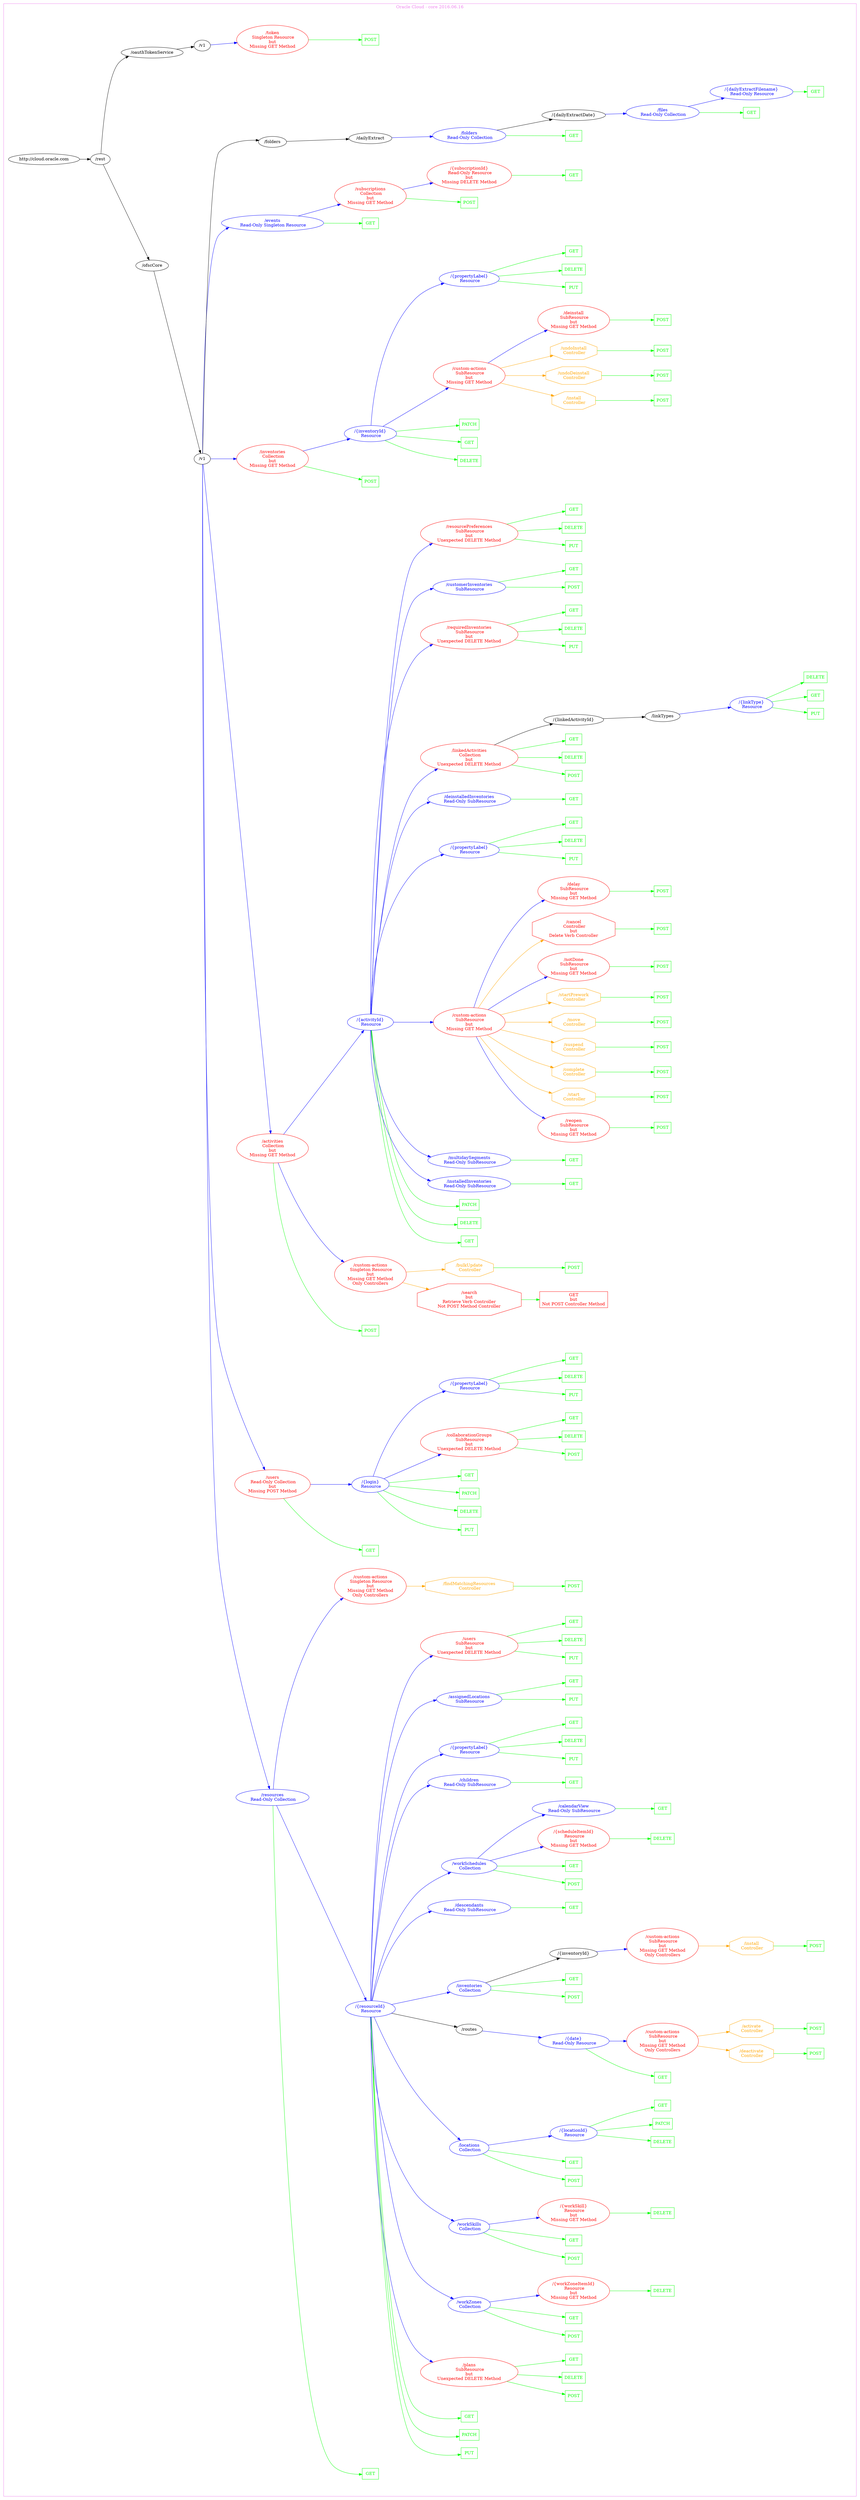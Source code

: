 digraph Cloud_Computing_REST_API {
rankdir="LR";
subgraph cluster_0 {
label="Oracle Cloud - core 2016.06.16"
color=violet
fontcolor=violet
subgraph cluster_1 {
label=""
color=white
fontcolor=white
node1 [label="http://cloud.oracle.com", shape="ellipse", color="black", fontcolor="black"]
node1 -> node2 [color="black", fontcolor="black"]
subgraph cluster_2 {
label=""
color=white
fontcolor=white
node2 [label="/rest", shape="ellipse", color="black", fontcolor="black"]
node2 -> node3 [color="black", fontcolor="black"]
subgraph cluster_3 {
label=""
color=white
fontcolor=white
node3 [label="/ofscCore", shape="ellipse", color="black", fontcolor="black"]
node3 -> node4 [color="black", fontcolor="black"]
subgraph cluster_4 {
label=""
color=white
fontcolor=white
node4 [label="/v1", shape="ellipse", color="black", fontcolor="black"]
node4 -> node5 [color="blue", fontcolor="blue"]
subgraph cluster_5 {
label=""
color=white
fontcolor=white
node5 [label="/resources\n Read-Only Collection", shape="ellipse", color="blue", fontcolor="blue"]
node5 -> node6 [color="green", fontcolor="green"]
subgraph cluster_6 {
label=""
color=white
fontcolor=white
node6 [label="GET", shape="box", color="green", fontcolor="green"]
}
node5 -> node7 [color="blue", fontcolor="blue"]
subgraph cluster_7 {
label=""
color=white
fontcolor=white
node7 [label="/{resourceId}\n Resource", shape="ellipse", color="blue", fontcolor="blue"]
node7 -> node8 [color="green", fontcolor="green"]
subgraph cluster_8 {
label=""
color=white
fontcolor=white
node8 [label="PUT", shape="box", color="green", fontcolor="green"]
}
node7 -> node9 [color="green", fontcolor="green"]
subgraph cluster_9 {
label=""
color=white
fontcolor=white
node9 [label="PATCH", shape="box", color="green", fontcolor="green"]
}
node7 -> node10 [color="green", fontcolor="green"]
subgraph cluster_10 {
label=""
color=white
fontcolor=white
node10 [label="GET", shape="box", color="green", fontcolor="green"]
}
node7 -> node11 [color="blue", fontcolor="blue"]
subgraph cluster_11 {
label=""
color=white
fontcolor=white
node11 [label="/plans\n SubResource\nbut\nUnexpected DELETE Method", shape="ellipse", color="red", fontcolor="red"]
node11 -> node12 [color="green", fontcolor="green"]
subgraph cluster_12 {
label=""
color=white
fontcolor=white
node12 [label="POST", shape="box", color="green", fontcolor="green"]
}
node11 -> node13 [color="green", fontcolor="green"]
subgraph cluster_13 {
label=""
color=white
fontcolor=white
node13 [label="DELETE", shape="box", color="green", fontcolor="green"]
}
node11 -> node14 [color="green", fontcolor="green"]
subgraph cluster_14 {
label=""
color=white
fontcolor=white
node14 [label="GET", shape="box", color="green", fontcolor="green"]
}
}
node7 -> node15 [color="blue", fontcolor="blue"]
subgraph cluster_15 {
label=""
color=white
fontcolor=white
node15 [label="/workZones\n Collection", shape="ellipse", color="blue", fontcolor="blue"]
node15 -> node16 [color="green", fontcolor="green"]
subgraph cluster_16 {
label=""
color=white
fontcolor=white
node16 [label="POST", shape="box", color="green", fontcolor="green"]
}
node15 -> node17 [color="green", fontcolor="green"]
subgraph cluster_17 {
label=""
color=white
fontcolor=white
node17 [label="GET", shape="box", color="green", fontcolor="green"]
}
node15 -> node18 [color="blue", fontcolor="blue"]
subgraph cluster_18 {
label=""
color=white
fontcolor=white
node18 [label="/{workZoneItemId}\n Resource\nbut\nMissing GET Method", shape="ellipse", color="red", fontcolor="red"]
node18 -> node19 [color="green", fontcolor="green"]
subgraph cluster_19 {
label=""
color=white
fontcolor=white
node19 [label="DELETE", shape="box", color="green", fontcolor="green"]
}
}
}
node7 -> node20 [color="blue", fontcolor="blue"]
subgraph cluster_20 {
label=""
color=white
fontcolor=white
node20 [label="/workSkills\n Collection", shape="ellipse", color="blue", fontcolor="blue"]
node20 -> node21 [color="green", fontcolor="green"]
subgraph cluster_21 {
label=""
color=white
fontcolor=white
node21 [label="POST", shape="box", color="green", fontcolor="green"]
}
node20 -> node22 [color="green", fontcolor="green"]
subgraph cluster_22 {
label=""
color=white
fontcolor=white
node22 [label="GET", shape="box", color="green", fontcolor="green"]
}
node20 -> node23 [color="blue", fontcolor="blue"]
subgraph cluster_23 {
label=""
color=white
fontcolor=white
node23 [label="/{workSkill}\n Resource\nbut\nMissing GET Method", shape="ellipse", color="red", fontcolor="red"]
node23 -> node24 [color="green", fontcolor="green"]
subgraph cluster_24 {
label=""
color=white
fontcolor=white
node24 [label="DELETE", shape="box", color="green", fontcolor="green"]
}
}
}
node7 -> node25 [color="blue", fontcolor="blue"]
subgraph cluster_25 {
label=""
color=white
fontcolor=white
node25 [label="/locations\n Collection", shape="ellipse", color="blue", fontcolor="blue"]
node25 -> node26 [color="green", fontcolor="green"]
subgraph cluster_26 {
label=""
color=white
fontcolor=white
node26 [label="POST", shape="box", color="green", fontcolor="green"]
}
node25 -> node27 [color="green", fontcolor="green"]
subgraph cluster_27 {
label=""
color=white
fontcolor=white
node27 [label="GET", shape="box", color="green", fontcolor="green"]
}
node25 -> node28 [color="blue", fontcolor="blue"]
subgraph cluster_28 {
label=""
color=white
fontcolor=white
node28 [label="/{locationId}\n Resource", shape="ellipse", color="blue", fontcolor="blue"]
node28 -> node29 [color="green", fontcolor="green"]
subgraph cluster_29 {
label=""
color=white
fontcolor=white
node29 [label="DELETE", shape="box", color="green", fontcolor="green"]
}
node28 -> node30 [color="green", fontcolor="green"]
subgraph cluster_30 {
label=""
color=white
fontcolor=white
node30 [label="PATCH", shape="box", color="green", fontcolor="green"]
}
node28 -> node31 [color="green", fontcolor="green"]
subgraph cluster_31 {
label=""
color=white
fontcolor=white
node31 [label="GET", shape="box", color="green", fontcolor="green"]
}
}
}
node7 -> node32 [color="black", fontcolor="black"]
subgraph cluster_32 {
label=""
color=white
fontcolor=white
node32 [label="/routes", shape="ellipse", color="black", fontcolor="black"]
node32 -> node33 [color="blue", fontcolor="blue"]
subgraph cluster_33 {
label=""
color=white
fontcolor=white
node33 [label="/{date}\n Read-Only Resource", shape="ellipse", color="blue", fontcolor="blue"]
node33 -> node34 [color="green", fontcolor="green"]
subgraph cluster_34 {
label=""
color=white
fontcolor=white
node34 [label="GET", shape="box", color="green", fontcolor="green"]
}
node33 -> node35 [color="blue", fontcolor="blue"]
subgraph cluster_35 {
label=""
color=white
fontcolor=white
node35 [label="/custom-actions\n SubResource\nbut\nMissing GET Method\nOnly Controllers", shape="ellipse", color="red", fontcolor="red"]
node35 -> node36 [color="orange", fontcolor="orange"]
subgraph cluster_36 {
label=""
color=white
fontcolor=white
node36 [label="/deactivate\n Controller", shape="octagon", color="orange", fontcolor="orange"]
node36 -> node37 [color="green", fontcolor="green"]
subgraph cluster_37 {
label=""
color=white
fontcolor=white
node37 [label="POST", shape="box", color="green", fontcolor="green"]
}
}
node35 -> node38 [color="orange", fontcolor="orange"]
subgraph cluster_38 {
label=""
color=white
fontcolor=white
node38 [label="/activate\n Controller", shape="octagon", color="orange", fontcolor="orange"]
node38 -> node39 [color="green", fontcolor="green"]
subgraph cluster_39 {
label=""
color=white
fontcolor=white
node39 [label="POST", shape="box", color="green", fontcolor="green"]
}
}
}
}
}
node7 -> node40 [color="blue", fontcolor="blue"]
subgraph cluster_40 {
label=""
color=white
fontcolor=white
node40 [label="/inventories\n Collection", shape="ellipse", color="blue", fontcolor="blue"]
node40 -> node41 [color="green", fontcolor="green"]
subgraph cluster_41 {
label=""
color=white
fontcolor=white
node41 [label="POST", shape="box", color="green", fontcolor="green"]
}
node40 -> node42 [color="green", fontcolor="green"]
subgraph cluster_42 {
label=""
color=white
fontcolor=white
node42 [label="GET", shape="box", color="green", fontcolor="green"]
}
node40 -> node43 [color="black", fontcolor="black"]
subgraph cluster_43 {
label=""
color=white
fontcolor=white
node43 [label="/{inventoryId}", shape="ellipse", color="black", fontcolor="black"]
node43 -> node44 [color="blue", fontcolor="blue"]
subgraph cluster_44 {
label=""
color=white
fontcolor=white
node44 [label="/custom-actions\n SubResource\nbut\nMissing GET Method\nOnly Controllers", shape="ellipse", color="red", fontcolor="red"]
node44 -> node45 [color="orange", fontcolor="orange"]
subgraph cluster_45 {
label=""
color=white
fontcolor=white
node45 [label="/install\n Controller", shape="octagon", color="orange", fontcolor="orange"]
node45 -> node46 [color="green", fontcolor="green"]
subgraph cluster_46 {
label=""
color=white
fontcolor=white
node46 [label="POST", shape="box", color="green", fontcolor="green"]
}
}
}
}
}
node7 -> node47 [color="blue", fontcolor="blue"]
subgraph cluster_47 {
label=""
color=white
fontcolor=white
node47 [label="/descendants\n Read-Only SubResource", shape="ellipse", color="blue", fontcolor="blue"]
node47 -> node48 [color="green", fontcolor="green"]
subgraph cluster_48 {
label=""
color=white
fontcolor=white
node48 [label="GET", shape="box", color="green", fontcolor="green"]
}
}
node7 -> node49 [color="blue", fontcolor="blue"]
subgraph cluster_49 {
label=""
color=white
fontcolor=white
node49 [label="/workSchedules\n Collection", shape="ellipse", color="blue", fontcolor="blue"]
node49 -> node50 [color="green", fontcolor="green"]
subgraph cluster_50 {
label=""
color=white
fontcolor=white
node50 [label="POST", shape="box", color="green", fontcolor="green"]
}
node49 -> node51 [color="green", fontcolor="green"]
subgraph cluster_51 {
label=""
color=white
fontcolor=white
node51 [label="GET", shape="box", color="green", fontcolor="green"]
}
node49 -> node52 [color="blue", fontcolor="blue"]
subgraph cluster_52 {
label=""
color=white
fontcolor=white
node52 [label="/{scheduleItemId}\n Resource\nbut\nMissing GET Method", shape="ellipse", color="red", fontcolor="red"]
node52 -> node53 [color="green", fontcolor="green"]
subgraph cluster_53 {
label=""
color=white
fontcolor=white
node53 [label="DELETE", shape="box", color="green", fontcolor="green"]
}
}
node49 -> node54 [color="blue", fontcolor="blue"]
subgraph cluster_54 {
label=""
color=white
fontcolor=white
node54 [label="/calendarView\n Read-Only SubResource", shape="ellipse", color="blue", fontcolor="blue"]
node54 -> node55 [color="green", fontcolor="green"]
subgraph cluster_55 {
label=""
color=white
fontcolor=white
node55 [label="GET", shape="box", color="green", fontcolor="green"]
}
}
}
node7 -> node56 [color="blue", fontcolor="blue"]
subgraph cluster_56 {
label=""
color=white
fontcolor=white
node56 [label="/children\n Read-Only SubResource", shape="ellipse", color="blue", fontcolor="blue"]
node56 -> node57 [color="green", fontcolor="green"]
subgraph cluster_57 {
label=""
color=white
fontcolor=white
node57 [label="GET", shape="box", color="green", fontcolor="green"]
}
}
node7 -> node58 [color="blue", fontcolor="blue"]
subgraph cluster_58 {
label=""
color=white
fontcolor=white
node58 [label="/{propertyLabel}\n Resource", shape="ellipse", color="blue", fontcolor="blue"]
node58 -> node59 [color="green", fontcolor="green"]
subgraph cluster_59 {
label=""
color=white
fontcolor=white
node59 [label="PUT", shape="box", color="green", fontcolor="green"]
}
node58 -> node60 [color="green", fontcolor="green"]
subgraph cluster_60 {
label=""
color=white
fontcolor=white
node60 [label="DELETE", shape="box", color="green", fontcolor="green"]
}
node58 -> node61 [color="green", fontcolor="green"]
subgraph cluster_61 {
label=""
color=white
fontcolor=white
node61 [label="GET", shape="box", color="green", fontcolor="green"]
}
}
node7 -> node62 [color="blue", fontcolor="blue"]
subgraph cluster_62 {
label=""
color=white
fontcolor=white
node62 [label="/assignedLocations\n SubResource", shape="ellipse", color="blue", fontcolor="blue"]
node62 -> node63 [color="green", fontcolor="green"]
subgraph cluster_63 {
label=""
color=white
fontcolor=white
node63 [label="PUT", shape="box", color="green", fontcolor="green"]
}
node62 -> node64 [color="green", fontcolor="green"]
subgraph cluster_64 {
label=""
color=white
fontcolor=white
node64 [label="GET", shape="box", color="green", fontcolor="green"]
}
}
node7 -> node65 [color="blue", fontcolor="blue"]
subgraph cluster_65 {
label=""
color=white
fontcolor=white
node65 [label="/users\n SubResource\nbut\nUnexpected DELETE Method", shape="ellipse", color="red", fontcolor="red"]
node65 -> node66 [color="green", fontcolor="green"]
subgraph cluster_66 {
label=""
color=white
fontcolor=white
node66 [label="PUT", shape="box", color="green", fontcolor="green"]
}
node65 -> node67 [color="green", fontcolor="green"]
subgraph cluster_67 {
label=""
color=white
fontcolor=white
node67 [label="DELETE", shape="box", color="green", fontcolor="green"]
}
node65 -> node68 [color="green", fontcolor="green"]
subgraph cluster_68 {
label=""
color=white
fontcolor=white
node68 [label="GET", shape="box", color="green", fontcolor="green"]
}
}
}
node5 -> node69 [color="blue", fontcolor="blue"]
subgraph cluster_69 {
label=""
color=white
fontcolor=white
node69 [label="/custom-actions\n Singleton Resource\nbut\nMissing GET Method\nOnly Controllers", shape="ellipse", color="red", fontcolor="red"]
node69 -> node70 [color="orange", fontcolor="orange"]
subgraph cluster_70 {
label=""
color=white
fontcolor=white
node70 [label="/findMatchingResources\n Controller", shape="octagon", color="orange", fontcolor="orange"]
node70 -> node71 [color="green", fontcolor="green"]
subgraph cluster_71 {
label=""
color=white
fontcolor=white
node71 [label="POST", shape="box", color="green", fontcolor="green"]
}
}
}
}
node4 -> node72 [color="blue", fontcolor="blue"]
subgraph cluster_72 {
label=""
color=white
fontcolor=white
node72 [label="/users\n Read-Only Collection\nbut\nMissing POST Method", shape="ellipse", color="red", fontcolor="red"]
node72 -> node73 [color="green", fontcolor="green"]
subgraph cluster_73 {
label=""
color=white
fontcolor=white
node73 [label="GET", shape="box", color="green", fontcolor="green"]
}
node72 -> node74 [color="blue", fontcolor="blue"]
subgraph cluster_74 {
label=""
color=white
fontcolor=white
node74 [label="/{login}\n Resource", shape="ellipse", color="blue", fontcolor="blue"]
node74 -> node75 [color="green", fontcolor="green"]
subgraph cluster_75 {
label=""
color=white
fontcolor=white
node75 [label="PUT", shape="box", color="green", fontcolor="green"]
}
node74 -> node76 [color="green", fontcolor="green"]
subgraph cluster_76 {
label=""
color=white
fontcolor=white
node76 [label="DELETE", shape="box", color="green", fontcolor="green"]
}
node74 -> node77 [color="green", fontcolor="green"]
subgraph cluster_77 {
label=""
color=white
fontcolor=white
node77 [label="PATCH", shape="box", color="green", fontcolor="green"]
}
node74 -> node78 [color="green", fontcolor="green"]
subgraph cluster_78 {
label=""
color=white
fontcolor=white
node78 [label="GET", shape="box", color="green", fontcolor="green"]
}
node74 -> node79 [color="blue", fontcolor="blue"]
subgraph cluster_79 {
label=""
color=white
fontcolor=white
node79 [label="/collaborationGroups\n SubResource\nbut\nUnexpected DELETE Method", shape="ellipse", color="red", fontcolor="red"]
node79 -> node80 [color="green", fontcolor="green"]
subgraph cluster_80 {
label=""
color=white
fontcolor=white
node80 [label="POST", shape="box", color="green", fontcolor="green"]
}
node79 -> node81 [color="green", fontcolor="green"]
subgraph cluster_81 {
label=""
color=white
fontcolor=white
node81 [label="DELETE", shape="box", color="green", fontcolor="green"]
}
node79 -> node82 [color="green", fontcolor="green"]
subgraph cluster_82 {
label=""
color=white
fontcolor=white
node82 [label="GET", shape="box", color="green", fontcolor="green"]
}
}
node74 -> node83 [color="blue", fontcolor="blue"]
subgraph cluster_83 {
label=""
color=white
fontcolor=white
node83 [label="/{propertyLabel}\n Resource", shape="ellipse", color="blue", fontcolor="blue"]
node83 -> node84 [color="green", fontcolor="green"]
subgraph cluster_84 {
label=""
color=white
fontcolor=white
node84 [label="PUT", shape="box", color="green", fontcolor="green"]
}
node83 -> node85 [color="green", fontcolor="green"]
subgraph cluster_85 {
label=""
color=white
fontcolor=white
node85 [label="DELETE", shape="box", color="green", fontcolor="green"]
}
node83 -> node86 [color="green", fontcolor="green"]
subgraph cluster_86 {
label=""
color=white
fontcolor=white
node86 [label="GET", shape="box", color="green", fontcolor="green"]
}
}
}
}
node4 -> node87 [color="blue", fontcolor="blue"]
subgraph cluster_87 {
label=""
color=white
fontcolor=white
node87 [label="/activities\n Collection\nbut\nMissing GET Method", shape="ellipse", color="red", fontcolor="red"]
node87 -> node88 [color="green", fontcolor="green"]
subgraph cluster_88 {
label=""
color=white
fontcolor=white
node88 [label="POST", shape="box", color="green", fontcolor="green"]
}
node87 -> node89 [color="blue", fontcolor="blue"]
subgraph cluster_89 {
label=""
color=white
fontcolor=white
node89 [label="/custom-actions\n Singleton Resource\nbut\nMissing GET Method\nOnly Controllers", shape="ellipse", color="red", fontcolor="red"]
node89 -> node90 [color="orange", fontcolor="orange"]
subgraph cluster_90 {
label=""
color=white
fontcolor=white
node90 [label="/search\nbut\nRetrieve Verb Controller\nNot POST Method Controller", shape="octagon", color="red", fontcolor="red"]
node90 -> node91 [color="green", fontcolor="green"]
subgraph cluster_91 {
label=""
color=white
fontcolor=white
node91 [label="GET\nbut\nNot POST Controller Method", shape="box", color="red", fontcolor="red"]
}
}
node89 -> node92 [color="orange", fontcolor="orange"]
subgraph cluster_92 {
label=""
color=white
fontcolor=white
node92 [label="/bulkUpdate\n Controller", shape="octagon", color="orange", fontcolor="orange"]
node92 -> node93 [color="green", fontcolor="green"]
subgraph cluster_93 {
label=""
color=white
fontcolor=white
node93 [label="POST", shape="box", color="green", fontcolor="green"]
}
}
}
node87 -> node94 [color="blue", fontcolor="blue"]
subgraph cluster_94 {
label=""
color=white
fontcolor=white
node94 [label="/{activityId}\n Resource", shape="ellipse", color="blue", fontcolor="blue"]
node94 -> node95 [color="green", fontcolor="green"]
subgraph cluster_95 {
label=""
color=white
fontcolor=white
node95 [label="GET", shape="box", color="green", fontcolor="green"]
}
node94 -> node96 [color="green", fontcolor="green"]
subgraph cluster_96 {
label=""
color=white
fontcolor=white
node96 [label="DELETE", shape="box", color="green", fontcolor="green"]
}
node94 -> node97 [color="green", fontcolor="green"]
subgraph cluster_97 {
label=""
color=white
fontcolor=white
node97 [label="PATCH", shape="box", color="green", fontcolor="green"]
}
node94 -> node98 [color="blue", fontcolor="blue"]
subgraph cluster_98 {
label=""
color=white
fontcolor=white
node98 [label="/installedInventories\n Read-Only SubResource", shape="ellipse", color="blue", fontcolor="blue"]
node98 -> node99 [color="green", fontcolor="green"]
subgraph cluster_99 {
label=""
color=white
fontcolor=white
node99 [label="GET", shape="box", color="green", fontcolor="green"]
}
}
node94 -> node100 [color="blue", fontcolor="blue"]
subgraph cluster_100 {
label=""
color=white
fontcolor=white
node100 [label="/multidaySegments\n Read-Only SubResource", shape="ellipse", color="blue", fontcolor="blue"]
node100 -> node101 [color="green", fontcolor="green"]
subgraph cluster_101 {
label=""
color=white
fontcolor=white
node101 [label="GET", shape="box", color="green", fontcolor="green"]
}
}
node94 -> node102 [color="blue", fontcolor="blue"]
subgraph cluster_102 {
label=""
color=white
fontcolor=white
node102 [label="/custom-actions\n SubResource\nbut\nMissing GET Method", shape="ellipse", color="red", fontcolor="red"]
node102 -> node103 [color="blue", fontcolor="blue"]
subgraph cluster_103 {
label=""
color=white
fontcolor=white
node103 [label="/reopen\n SubResource\nbut\nMissing GET Method", shape="ellipse", color="red", fontcolor="red"]
node103 -> node104 [color="green", fontcolor="green"]
subgraph cluster_104 {
label=""
color=white
fontcolor=white
node104 [label="POST", shape="box", color="green", fontcolor="green"]
}
}
node102 -> node105 [color="orange", fontcolor="orange"]
subgraph cluster_105 {
label=""
color=white
fontcolor=white
node105 [label="/start\n Controller", shape="octagon", color="orange", fontcolor="orange"]
node105 -> node106 [color="green", fontcolor="green"]
subgraph cluster_106 {
label=""
color=white
fontcolor=white
node106 [label="POST", shape="box", color="green", fontcolor="green"]
}
}
node102 -> node107 [color="orange", fontcolor="orange"]
subgraph cluster_107 {
label=""
color=white
fontcolor=white
node107 [label="/complete\n Controller", shape="octagon", color="orange", fontcolor="orange"]
node107 -> node108 [color="green", fontcolor="green"]
subgraph cluster_108 {
label=""
color=white
fontcolor=white
node108 [label="POST", shape="box", color="green", fontcolor="green"]
}
}
node102 -> node109 [color="orange", fontcolor="orange"]
subgraph cluster_109 {
label=""
color=white
fontcolor=white
node109 [label="/suspend\n Controller", shape="octagon", color="orange", fontcolor="orange"]
node109 -> node110 [color="green", fontcolor="green"]
subgraph cluster_110 {
label=""
color=white
fontcolor=white
node110 [label="POST", shape="box", color="green", fontcolor="green"]
}
}
node102 -> node111 [color="orange", fontcolor="orange"]
subgraph cluster_111 {
label=""
color=white
fontcolor=white
node111 [label="/move\n Controller", shape="octagon", color="orange", fontcolor="orange"]
node111 -> node112 [color="green", fontcolor="green"]
subgraph cluster_112 {
label=""
color=white
fontcolor=white
node112 [label="POST", shape="box", color="green", fontcolor="green"]
}
}
node102 -> node113 [color="orange", fontcolor="orange"]
subgraph cluster_113 {
label=""
color=white
fontcolor=white
node113 [label="/startPrework\n Controller", shape="octagon", color="orange", fontcolor="orange"]
node113 -> node114 [color="green", fontcolor="green"]
subgraph cluster_114 {
label=""
color=white
fontcolor=white
node114 [label="POST", shape="box", color="green", fontcolor="green"]
}
}
node102 -> node115 [color="blue", fontcolor="blue"]
subgraph cluster_115 {
label=""
color=white
fontcolor=white
node115 [label="/notDone\n SubResource\nbut\nMissing GET Method", shape="ellipse", color="red", fontcolor="red"]
node115 -> node116 [color="green", fontcolor="green"]
subgraph cluster_116 {
label=""
color=white
fontcolor=white
node116 [label="POST", shape="box", color="green", fontcolor="green"]
}
}
node102 -> node117 [color="orange", fontcolor="orange"]
subgraph cluster_117 {
label=""
color=white
fontcolor=white
node117 [label="/cancel\n Controller\nbut\nDelete Verb Controller", shape="octagon", color="red", fontcolor="red"]
node117 -> node118 [color="green", fontcolor="green"]
subgraph cluster_118 {
label=""
color=white
fontcolor=white
node118 [label="POST", shape="box", color="green", fontcolor="green"]
}
}
node102 -> node119 [color="blue", fontcolor="blue"]
subgraph cluster_119 {
label=""
color=white
fontcolor=white
node119 [label="/delay\n SubResource\nbut\nMissing GET Method", shape="ellipse", color="red", fontcolor="red"]
node119 -> node120 [color="green", fontcolor="green"]
subgraph cluster_120 {
label=""
color=white
fontcolor=white
node120 [label="POST", shape="box", color="green", fontcolor="green"]
}
}
}
node94 -> node121 [color="blue", fontcolor="blue"]
subgraph cluster_121 {
label=""
color=white
fontcolor=white
node121 [label="/{propertyLabel}\n Resource", shape="ellipse", color="blue", fontcolor="blue"]
node121 -> node122 [color="green", fontcolor="green"]
subgraph cluster_122 {
label=""
color=white
fontcolor=white
node122 [label="PUT", shape="box", color="green", fontcolor="green"]
}
node121 -> node123 [color="green", fontcolor="green"]
subgraph cluster_123 {
label=""
color=white
fontcolor=white
node123 [label="DELETE", shape="box", color="green", fontcolor="green"]
}
node121 -> node124 [color="green", fontcolor="green"]
subgraph cluster_124 {
label=""
color=white
fontcolor=white
node124 [label="GET", shape="box", color="green", fontcolor="green"]
}
}
node94 -> node125 [color="blue", fontcolor="blue"]
subgraph cluster_125 {
label=""
color=white
fontcolor=white
node125 [label="/deinstalledInventories\n Read-Only SubResource", shape="ellipse", color="blue", fontcolor="blue"]
node125 -> node126 [color="green", fontcolor="green"]
subgraph cluster_126 {
label=""
color=white
fontcolor=white
node126 [label="GET", shape="box", color="green", fontcolor="green"]
}
}
node94 -> node127 [color="blue", fontcolor="blue"]
subgraph cluster_127 {
label=""
color=white
fontcolor=white
node127 [label="/linkedActivities\n Collection\nbut\nUnexpected DELETE Method", shape="ellipse", color="red", fontcolor="red"]
node127 -> node128 [color="green", fontcolor="green"]
subgraph cluster_128 {
label=""
color=white
fontcolor=white
node128 [label="POST", shape="box", color="green", fontcolor="green"]
}
node127 -> node129 [color="green", fontcolor="green"]
subgraph cluster_129 {
label=""
color=white
fontcolor=white
node129 [label="DELETE", shape="box", color="green", fontcolor="green"]
}
node127 -> node130 [color="green", fontcolor="green"]
subgraph cluster_130 {
label=""
color=white
fontcolor=white
node130 [label="GET", shape="box", color="green", fontcolor="green"]
}
node127 -> node131 [color="black", fontcolor="black"]
subgraph cluster_131 {
label=""
color=white
fontcolor=white
node131 [label="/{linkedActivityId}", shape="ellipse", color="black", fontcolor="black"]
node131 -> node132 [color="black", fontcolor="black"]
subgraph cluster_132 {
label=""
color=white
fontcolor=white
node132 [label="/linkTypes", shape="ellipse", color="black", fontcolor="black"]
node132 -> node133 [color="blue", fontcolor="blue"]
subgraph cluster_133 {
label=""
color=white
fontcolor=white
node133 [label="/{linkType}\n Resource", shape="ellipse", color="blue", fontcolor="blue"]
node133 -> node134 [color="green", fontcolor="green"]
subgraph cluster_134 {
label=""
color=white
fontcolor=white
node134 [label="PUT", shape="box", color="green", fontcolor="green"]
}
node133 -> node135 [color="green", fontcolor="green"]
subgraph cluster_135 {
label=""
color=white
fontcolor=white
node135 [label="GET", shape="box", color="green", fontcolor="green"]
}
node133 -> node136 [color="green", fontcolor="green"]
subgraph cluster_136 {
label=""
color=white
fontcolor=white
node136 [label="DELETE", shape="box", color="green", fontcolor="green"]
}
}
}
}
}
node94 -> node137 [color="blue", fontcolor="blue"]
subgraph cluster_137 {
label=""
color=white
fontcolor=white
node137 [label="/requiredInventories\n SubResource\nbut\nUnexpected DELETE Method", shape="ellipse", color="red", fontcolor="red"]
node137 -> node138 [color="green", fontcolor="green"]
subgraph cluster_138 {
label=""
color=white
fontcolor=white
node138 [label="PUT", shape="box", color="green", fontcolor="green"]
}
node137 -> node139 [color="green", fontcolor="green"]
subgraph cluster_139 {
label=""
color=white
fontcolor=white
node139 [label="DELETE", shape="box", color="green", fontcolor="green"]
}
node137 -> node140 [color="green", fontcolor="green"]
subgraph cluster_140 {
label=""
color=white
fontcolor=white
node140 [label="GET", shape="box", color="green", fontcolor="green"]
}
}
node94 -> node141 [color="blue", fontcolor="blue"]
subgraph cluster_141 {
label=""
color=white
fontcolor=white
node141 [label="/customerInventories\n SubResource", shape="ellipse", color="blue", fontcolor="blue"]
node141 -> node142 [color="green", fontcolor="green"]
subgraph cluster_142 {
label=""
color=white
fontcolor=white
node142 [label="POST", shape="box", color="green", fontcolor="green"]
}
node141 -> node143 [color="green", fontcolor="green"]
subgraph cluster_143 {
label=""
color=white
fontcolor=white
node143 [label="GET", shape="box", color="green", fontcolor="green"]
}
}
node94 -> node144 [color="blue", fontcolor="blue"]
subgraph cluster_144 {
label=""
color=white
fontcolor=white
node144 [label="/resourcePreferences\n SubResource\nbut\nUnexpected DELETE Method", shape="ellipse", color="red", fontcolor="red"]
node144 -> node145 [color="green", fontcolor="green"]
subgraph cluster_145 {
label=""
color=white
fontcolor=white
node145 [label="PUT", shape="box", color="green", fontcolor="green"]
}
node144 -> node146 [color="green", fontcolor="green"]
subgraph cluster_146 {
label=""
color=white
fontcolor=white
node146 [label="DELETE", shape="box", color="green", fontcolor="green"]
}
node144 -> node147 [color="green", fontcolor="green"]
subgraph cluster_147 {
label=""
color=white
fontcolor=white
node147 [label="GET", shape="box", color="green", fontcolor="green"]
}
}
}
}
node4 -> node148 [color="blue", fontcolor="blue"]
subgraph cluster_148 {
label=""
color=white
fontcolor=white
node148 [label="/inventories\n Collection\nbut\nMissing GET Method", shape="ellipse", color="red", fontcolor="red"]
node148 -> node149 [color="green", fontcolor="green"]
subgraph cluster_149 {
label=""
color=white
fontcolor=white
node149 [label="POST", shape="box", color="green", fontcolor="green"]
}
node148 -> node150 [color="blue", fontcolor="blue"]
subgraph cluster_150 {
label=""
color=white
fontcolor=white
node150 [label="/{inventoryId}\n Resource", shape="ellipse", color="blue", fontcolor="blue"]
node150 -> node151 [color="green", fontcolor="green"]
subgraph cluster_151 {
label=""
color=white
fontcolor=white
node151 [label="DELETE", shape="box", color="green", fontcolor="green"]
}
node150 -> node152 [color="green", fontcolor="green"]
subgraph cluster_152 {
label=""
color=white
fontcolor=white
node152 [label="GET", shape="box", color="green", fontcolor="green"]
}
node150 -> node153 [color="green", fontcolor="green"]
subgraph cluster_153 {
label=""
color=white
fontcolor=white
node153 [label="PATCH", shape="box", color="green", fontcolor="green"]
}
node150 -> node154 [color="blue", fontcolor="blue"]
subgraph cluster_154 {
label=""
color=white
fontcolor=white
node154 [label="/custom-actions\n SubResource\nbut\nMissing GET Method", shape="ellipse", color="red", fontcolor="red"]
node154 -> node155 [color="orange", fontcolor="orange"]
subgraph cluster_155 {
label=""
color=white
fontcolor=white
node155 [label="/install\n Controller", shape="octagon", color="orange", fontcolor="orange"]
node155 -> node156 [color="green", fontcolor="green"]
subgraph cluster_156 {
label=""
color=white
fontcolor=white
node156 [label="POST", shape="box", color="green", fontcolor="green"]
}
}
node154 -> node157 [color="orange", fontcolor="orange"]
subgraph cluster_157 {
label=""
color=white
fontcolor=white
node157 [label="/undoDeinstall\n Controller", shape="octagon", color="orange", fontcolor="orange"]
node157 -> node158 [color="green", fontcolor="green"]
subgraph cluster_158 {
label=""
color=white
fontcolor=white
node158 [label="POST", shape="box", color="green", fontcolor="green"]
}
}
node154 -> node159 [color="orange", fontcolor="orange"]
subgraph cluster_159 {
label=""
color=white
fontcolor=white
node159 [label="/undoInstall\n Controller", shape="octagon", color="orange", fontcolor="orange"]
node159 -> node160 [color="green", fontcolor="green"]
subgraph cluster_160 {
label=""
color=white
fontcolor=white
node160 [label="POST", shape="box", color="green", fontcolor="green"]
}
}
node154 -> node161 [color="blue", fontcolor="blue"]
subgraph cluster_161 {
label=""
color=white
fontcolor=white
node161 [label="/deinstall\n SubResource\nbut\nMissing GET Method", shape="ellipse", color="red", fontcolor="red"]
node161 -> node162 [color="green", fontcolor="green"]
subgraph cluster_162 {
label=""
color=white
fontcolor=white
node162 [label="POST", shape="box", color="green", fontcolor="green"]
}
}
}
node150 -> node163 [color="blue", fontcolor="blue"]
subgraph cluster_163 {
label=""
color=white
fontcolor=white
node163 [label="/{propertyLabel}\n Resource", shape="ellipse", color="blue", fontcolor="blue"]
node163 -> node164 [color="green", fontcolor="green"]
subgraph cluster_164 {
label=""
color=white
fontcolor=white
node164 [label="PUT", shape="box", color="green", fontcolor="green"]
}
node163 -> node165 [color="green", fontcolor="green"]
subgraph cluster_165 {
label=""
color=white
fontcolor=white
node165 [label="DELETE", shape="box", color="green", fontcolor="green"]
}
node163 -> node166 [color="green", fontcolor="green"]
subgraph cluster_166 {
label=""
color=white
fontcolor=white
node166 [label="GET", shape="box", color="green", fontcolor="green"]
}
}
}
}
node4 -> node167 [color="blue", fontcolor="blue"]
subgraph cluster_167 {
label=""
color=white
fontcolor=white
node167 [label="/events\n Read-Only Singleton Resource", shape="ellipse", color="blue", fontcolor="blue"]
node167 -> node168 [color="green", fontcolor="green"]
subgraph cluster_168 {
label=""
color=white
fontcolor=white
node168 [label="GET", shape="box", color="green", fontcolor="green"]
}
node167 -> node169 [color="blue", fontcolor="blue"]
subgraph cluster_169 {
label=""
color=white
fontcolor=white
node169 [label="/subscriptions\n Collection\nbut\nMissing GET Method", shape="ellipse", color="red", fontcolor="red"]
node169 -> node170 [color="green", fontcolor="green"]
subgraph cluster_170 {
label=""
color=white
fontcolor=white
node170 [label="POST", shape="box", color="green", fontcolor="green"]
}
node169 -> node171 [color="blue", fontcolor="blue"]
subgraph cluster_171 {
label=""
color=white
fontcolor=white
node171 [label="/{subscriptionId}\n Read-Only Resource\nbut\nMissing DELETE Method", shape="ellipse", color="red", fontcolor="red"]
node171 -> node172 [color="green", fontcolor="green"]
subgraph cluster_172 {
label=""
color=white
fontcolor=white
node172 [label="GET", shape="box", color="green", fontcolor="green"]
}
}
}
}
node4 -> node173 [color="black", fontcolor="black"]
subgraph cluster_173 {
label=""
color=white
fontcolor=white
node173 [label="/folders", shape="ellipse", color="black", fontcolor="black"]
node173 -> node174 [color="black", fontcolor="black"]
subgraph cluster_174 {
label=""
color=white
fontcolor=white
node174 [label="/dailyExtract", shape="ellipse", color="black", fontcolor="black"]
node174 -> node175 [color="blue", fontcolor="blue"]
subgraph cluster_175 {
label=""
color=white
fontcolor=white
node175 [label="/folders\n Read-Only Collection", shape="ellipse", color="blue", fontcolor="blue"]
node175 -> node176 [color="green", fontcolor="green"]
subgraph cluster_176 {
label=""
color=white
fontcolor=white
node176 [label="GET", shape="box", color="green", fontcolor="green"]
}
node175 -> node177 [color="black", fontcolor="black"]
subgraph cluster_177 {
label=""
color=white
fontcolor=white
node177 [label="/{dailyExtractDate}", shape="ellipse", color="black", fontcolor="black"]
node177 -> node178 [color="blue", fontcolor="blue"]
subgraph cluster_178 {
label=""
color=white
fontcolor=white
node178 [label="/files\n Read-Only Collection", shape="ellipse", color="blue", fontcolor="blue"]
node178 -> node179 [color="green", fontcolor="green"]
subgraph cluster_179 {
label=""
color=white
fontcolor=white
node179 [label="GET", shape="box", color="green", fontcolor="green"]
}
node178 -> node180 [color="blue", fontcolor="blue"]
subgraph cluster_180 {
label=""
color=white
fontcolor=white
node180 [label="/{dailyExtractFilename}\n Read-Only Resource", shape="ellipse", color="blue", fontcolor="blue"]
node180 -> node181 [color="green", fontcolor="green"]
subgraph cluster_181 {
label=""
color=white
fontcolor=white
node181 [label="GET", shape="box", color="green", fontcolor="green"]
}
}
}
}
}
}
}
}
}
node2 -> node182 [color="black", fontcolor="black"]
subgraph cluster_182 {
label=""
color=white
fontcolor=white
node182 [label="/oauthTokenService", shape="ellipse", color="black", fontcolor="black"]
node182 -> node183 [color="black", fontcolor="black"]
subgraph cluster_183 {
label=""
color=white
fontcolor=white
node183 [label="/v1", shape="ellipse", color="black", fontcolor="black"]
node183 -> node184 [color="blue", fontcolor="blue"]
subgraph cluster_184 {
label=""
color=white
fontcolor=white
node184 [label="/token\n Singleton Resource\nbut\nMissing GET Method", shape="ellipse", color="red", fontcolor="red"]
node184 -> node185 [color="green", fontcolor="green"]
subgraph cluster_185 {
label=""
color=white
fontcolor=white
node185 [label="POST", shape="box", color="green", fontcolor="green"]
}
}
}
}
}
}
}
}

